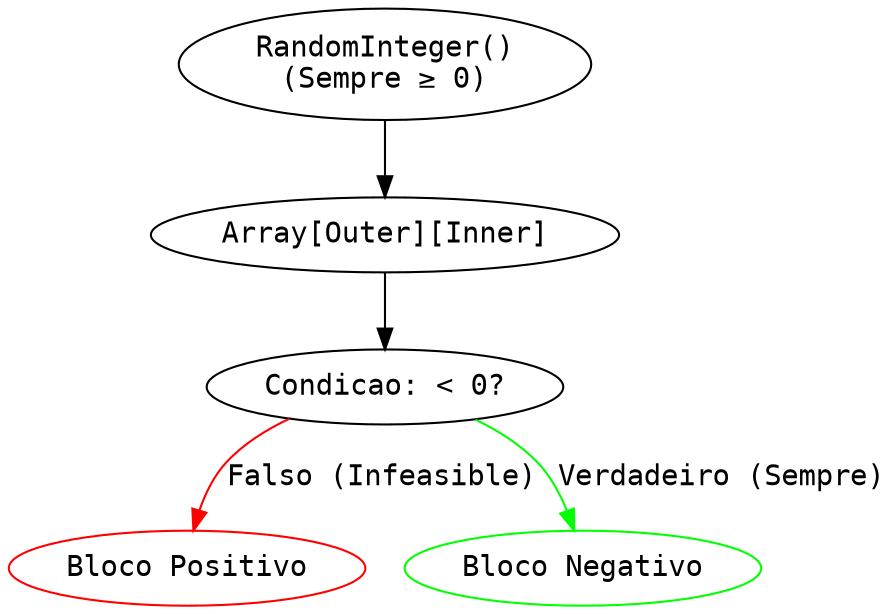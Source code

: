digraph DFG {
    node [shape=ellipse, fontname="Courier"];
    edge [fontname="Courier"];

    RandomInteger [label="RandomInteger()\n(Sempre ≥ 0)"];
    Array [label="Array[Outer][Inner]"];
    Condition [label="Condicao: < 0?"];
    PosBlock [label="Bloco Positivo", color=red];
    NegBlock [label="Bloco Negativo", color=green];

    RandomInteger -> Array;
    Array -> Condition;
    Condition -> PosBlock [label="Falso (Infeasible)", color=red];
    Condition -> NegBlock [label="Verdadeiro (Sempre)", color=green];
}